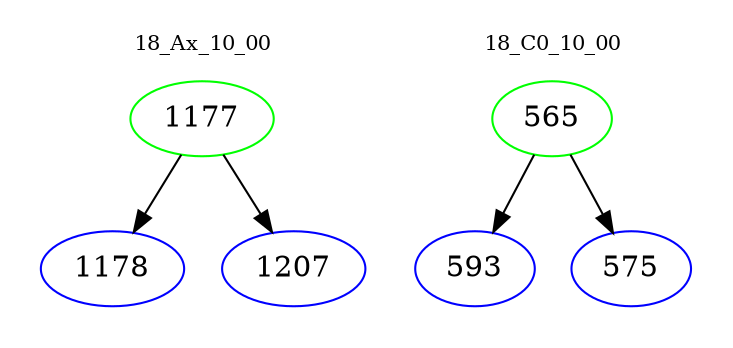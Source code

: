 digraph{
subgraph cluster_0 {
color = white
label = "18_Ax_10_00";
fontsize=10;
T0_1177 [label="1177", color="green"]
T0_1177 -> T0_1178 [color="black"]
T0_1178 [label="1178", color="blue"]
T0_1177 -> T0_1207 [color="black"]
T0_1207 [label="1207", color="blue"]
}
subgraph cluster_1 {
color = white
label = "18_C0_10_00";
fontsize=10;
T1_565 [label="565", color="green"]
T1_565 -> T1_593 [color="black"]
T1_593 [label="593", color="blue"]
T1_565 -> T1_575 [color="black"]
T1_575 [label="575", color="blue"]
}
}
